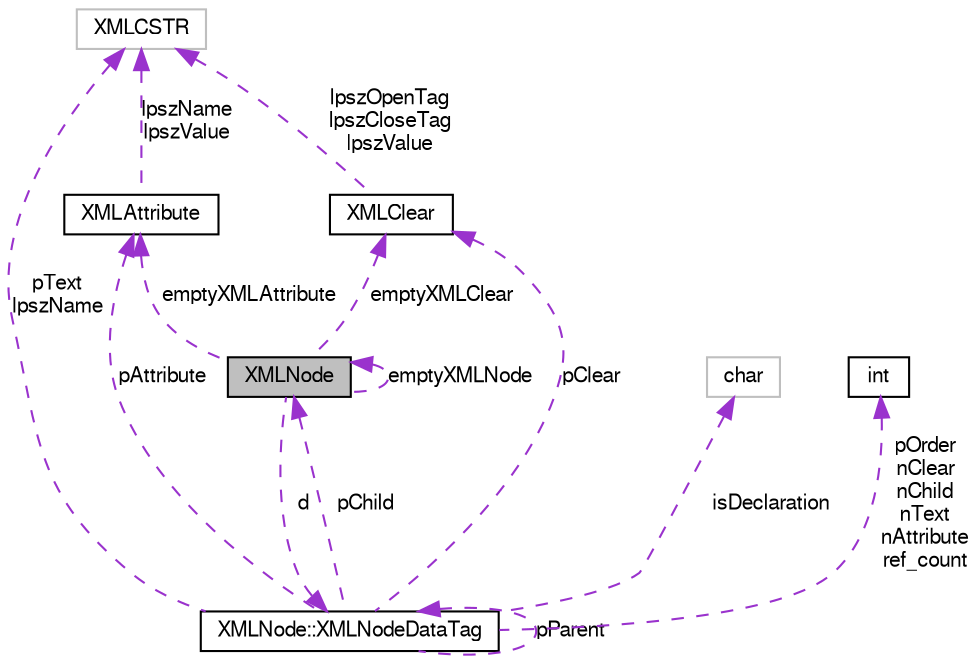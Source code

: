 digraph G
{
  bgcolor="transparent";
  edge [fontname="FreeSans",fontsize="10",labelfontname="FreeSans",labelfontsize="10"];
  node [fontname="FreeSans",fontsize="10",shape=record];
  Node1 [label="XMLNode",height=0.2,width=0.4,color="black", fillcolor="grey75", style="filled" fontcolor="black"];
  Node2 -> Node1 [dir=back,color="darkorchid3",fontsize="10",style="dashed",label="d",fontname="FreeSans"];
  Node2 [label="XMLNode::XMLNodeDataTag",height=0.2,width=0.4,color="black",URL="$structXMLNode_1_1XMLNodeDataTag.html"];
  Node2 -> Node2 [dir=back,color="darkorchid3",fontsize="10",style="dashed",label="pParent",fontname="FreeSans"];
  Node3 -> Node2 [dir=back,color="darkorchid3",fontsize="10",style="dashed",label="pText\nlpszName",fontname="FreeSans"];
  Node3 [label="XMLCSTR",height=0.2,width=0.4,color="grey75"];
  Node1 -> Node2 [dir=back,color="darkorchid3",fontsize="10",style="dashed",label="pChild",fontname="FreeSans"];
  Node4 -> Node2 [dir=back,color="darkorchid3",fontsize="10",style="dashed",label="pAttribute",fontname="FreeSans"];
  Node4 [label="XMLAttribute",height=0.2,width=0.4,color="black",URL="$structXMLAttribute.html",tooltip="Structure for XML attribute."];
  Node3 -> Node4 [dir=back,color="darkorchid3",fontsize="10",style="dashed",label="lpszName\nlpszValue",fontname="FreeSans"];
  Node5 -> Node2 [dir=back,color="darkorchid3",fontsize="10",style="dashed",label="pClear",fontname="FreeSans"];
  Node5 [label="XMLClear",height=0.2,width=0.4,color="black",URL="$structXMLClear.html",tooltip="Structure for XML clear (unformatted) node (usually comments)."];
  Node3 -> Node5 [dir=back,color="darkorchid3",fontsize="10",style="dashed",label="lpszOpenTag\nlpszCloseTag\nlpszValue",fontname="FreeSans"];
  Node6 -> Node2 [dir=back,color="darkorchid3",fontsize="10",style="dashed",label="isDeclaration",fontname="FreeSans"];
  Node6 [label="char",height=0.2,width=0.4,color="grey75"];
  Node7 -> Node2 [dir=back,color="darkorchid3",fontsize="10",style="dashed",label="pOrder\nnClear\nnChild\nnText\nnAttribute\nref_count",fontname="FreeSans"];
  Node7 [label="int",height=0.2,width=0.4,color="black",URL="$classint.html"];
  Node1 -> Node1 [dir=back,color="darkorchid3",fontsize="10",style="dashed",label="emptyXMLNode",fontname="FreeSans"];
  Node4 -> Node1 [dir=back,color="darkorchid3",fontsize="10",style="dashed",label="emptyXMLAttribute",fontname="FreeSans"];
  Node5 -> Node1 [dir=back,color="darkorchid3",fontsize="10",style="dashed",label="emptyXMLClear",fontname="FreeSans"];
}
